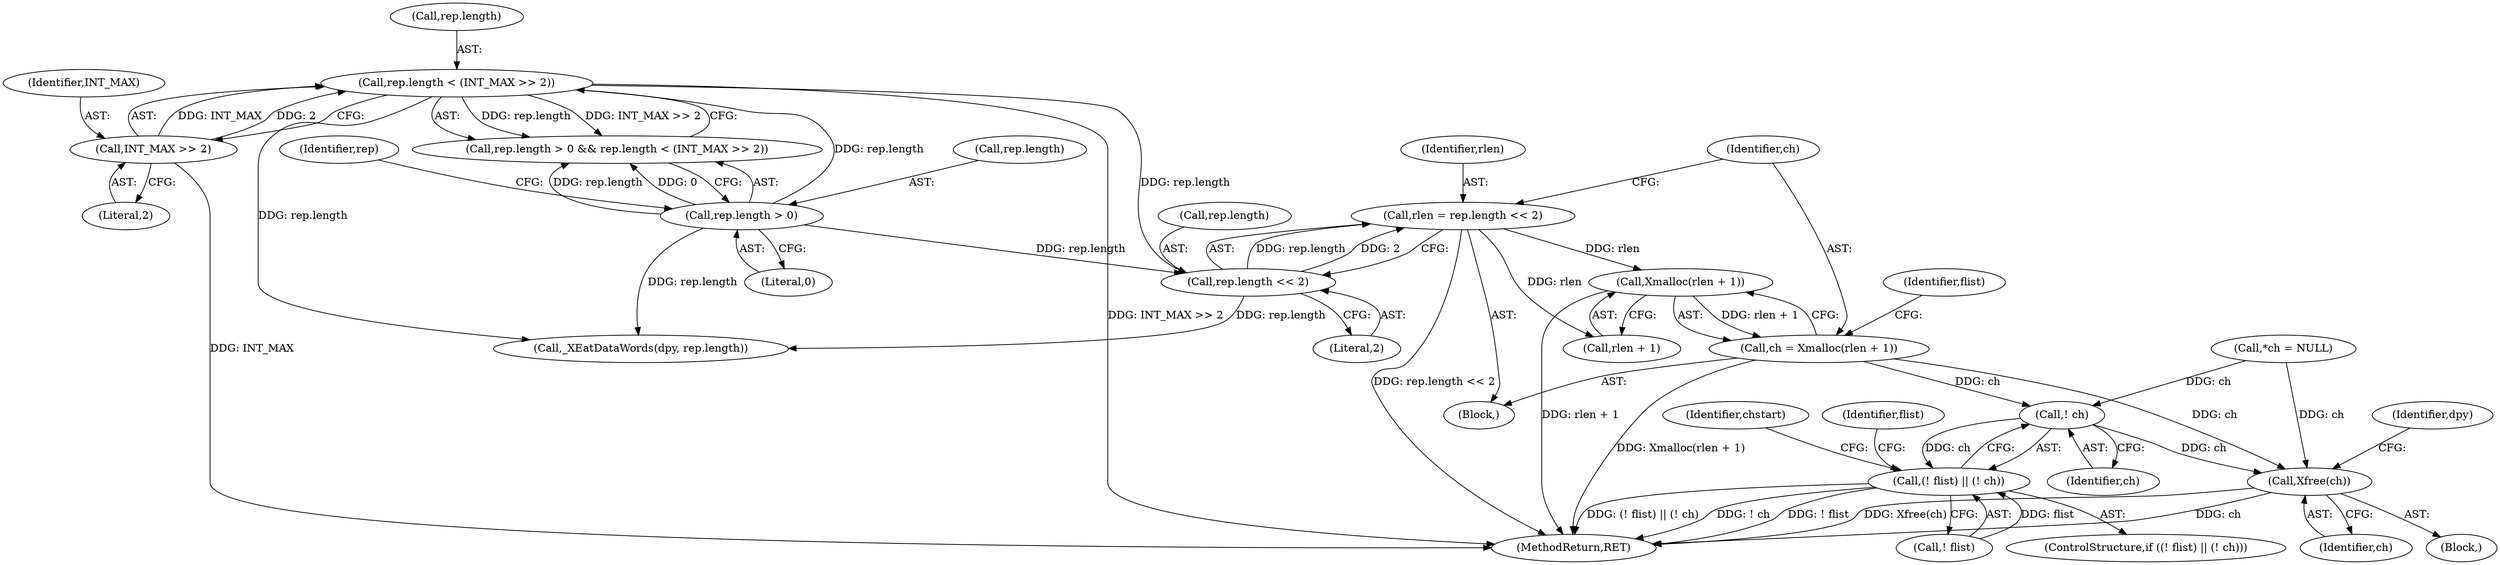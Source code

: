 digraph "0_libx11_b469da1430cdcee06e31c6251b83aede072a1ff0@API" {
"1000232" [label="(Call,Xmalloc(rlen + 1))"];
"1000223" [label="(Call,rlen = rep.length << 2)"];
"1000225" [label="(Call,rep.length << 2)"];
"1000215" [label="(Call,rep.length < (INT_MAX >> 2))"];
"1000210" [label="(Call,rep.length > 0)"];
"1000219" [label="(Call,INT_MAX >> 2)"];
"1000230" [label="(Call,ch = Xmalloc(rlen + 1))"];
"1000240" [label="(Call,! ch)"];
"1000237" [label="(Call,(! flist) || (! ch))"];
"1000245" [label="(Call,Xfree(ch))"];
"1000217" [label="(Identifier,rep)"];
"1000240" [label="(Call,! ch)"];
"1000246" [label="(Identifier,ch)"];
"1000224" [label="(Identifier,rlen)"];
"1000219" [label="(Call,INT_MAX >> 2)"];
"1000245" [label="(Call,Xfree(ch))"];
"1000225" [label="(Call,rep.length << 2)"];
"1000215" [label="(Call,rep.length < (INT_MAX >> 2))"];
"1000232" [label="(Call,Xmalloc(rlen + 1))"];
"1000266" [label="(Identifier,chstart)"];
"1000247" [label="(Call,_XEatDataWords(dpy, rep.length))"];
"1000214" [label="(Literal,0)"];
"1000211" [label="(Call,rep.length)"];
"1000216" [label="(Call,rep.length)"];
"1000209" [label="(Call,rep.length > 0 && rep.length < (INT_MAX >> 2))"];
"1000229" [label="(Literal,2)"];
"1000236" [label="(ControlStructure,if ((! flist) || (! ch)))"];
"1000242" [label="(Block,)"];
"1000210" [label="(Call,rep.length > 0)"];
"1000230" [label="(Call,ch = Xmalloc(rlen + 1))"];
"1000239" [label="(Identifier,flist)"];
"1000123" [label="(Call,*ch = NULL)"];
"1000222" [label="(Block,)"];
"1000241" [label="(Identifier,ch)"];
"1000233" [label="(Call,rlen + 1)"];
"1000220" [label="(Identifier,INT_MAX)"];
"1000238" [label="(Call,! flist)"];
"1000223" [label="(Call,rlen = rep.length << 2)"];
"1000356" [label="(MethodReturn,RET)"];
"1000221" [label="(Literal,2)"];
"1000244" [label="(Identifier,flist)"];
"1000237" [label="(Call,(! flist) || (! ch))"];
"1000226" [label="(Call,rep.length)"];
"1000231" [label="(Identifier,ch)"];
"1000248" [label="(Identifier,dpy)"];
"1000232" -> "1000230"  [label="AST: "];
"1000232" -> "1000233"  [label="CFG: "];
"1000233" -> "1000232"  [label="AST: "];
"1000230" -> "1000232"  [label="CFG: "];
"1000232" -> "1000356"  [label="DDG: rlen + 1"];
"1000232" -> "1000230"  [label="DDG: rlen + 1"];
"1000223" -> "1000232"  [label="DDG: rlen"];
"1000223" -> "1000222"  [label="AST: "];
"1000223" -> "1000225"  [label="CFG: "];
"1000224" -> "1000223"  [label="AST: "];
"1000225" -> "1000223"  [label="AST: "];
"1000231" -> "1000223"  [label="CFG: "];
"1000223" -> "1000356"  [label="DDG: rep.length << 2"];
"1000225" -> "1000223"  [label="DDG: rep.length"];
"1000225" -> "1000223"  [label="DDG: 2"];
"1000223" -> "1000233"  [label="DDG: rlen"];
"1000225" -> "1000229"  [label="CFG: "];
"1000226" -> "1000225"  [label="AST: "];
"1000229" -> "1000225"  [label="AST: "];
"1000215" -> "1000225"  [label="DDG: rep.length"];
"1000210" -> "1000225"  [label="DDG: rep.length"];
"1000225" -> "1000247"  [label="DDG: rep.length"];
"1000215" -> "1000209"  [label="AST: "];
"1000215" -> "1000219"  [label="CFG: "];
"1000216" -> "1000215"  [label="AST: "];
"1000219" -> "1000215"  [label="AST: "];
"1000209" -> "1000215"  [label="CFG: "];
"1000215" -> "1000356"  [label="DDG: INT_MAX >> 2"];
"1000215" -> "1000209"  [label="DDG: rep.length"];
"1000215" -> "1000209"  [label="DDG: INT_MAX >> 2"];
"1000210" -> "1000215"  [label="DDG: rep.length"];
"1000219" -> "1000215"  [label="DDG: INT_MAX"];
"1000219" -> "1000215"  [label="DDG: 2"];
"1000215" -> "1000247"  [label="DDG: rep.length"];
"1000210" -> "1000209"  [label="AST: "];
"1000210" -> "1000214"  [label="CFG: "];
"1000211" -> "1000210"  [label="AST: "];
"1000214" -> "1000210"  [label="AST: "];
"1000217" -> "1000210"  [label="CFG: "];
"1000209" -> "1000210"  [label="CFG: "];
"1000210" -> "1000209"  [label="DDG: rep.length"];
"1000210" -> "1000209"  [label="DDG: 0"];
"1000210" -> "1000247"  [label="DDG: rep.length"];
"1000219" -> "1000221"  [label="CFG: "];
"1000220" -> "1000219"  [label="AST: "];
"1000221" -> "1000219"  [label="AST: "];
"1000219" -> "1000356"  [label="DDG: INT_MAX"];
"1000230" -> "1000222"  [label="AST: "];
"1000231" -> "1000230"  [label="AST: "];
"1000239" -> "1000230"  [label="CFG: "];
"1000230" -> "1000356"  [label="DDG: Xmalloc(rlen + 1)"];
"1000230" -> "1000240"  [label="DDG: ch"];
"1000230" -> "1000245"  [label="DDG: ch"];
"1000240" -> "1000237"  [label="AST: "];
"1000240" -> "1000241"  [label="CFG: "];
"1000241" -> "1000240"  [label="AST: "];
"1000237" -> "1000240"  [label="CFG: "];
"1000240" -> "1000237"  [label="DDG: ch"];
"1000123" -> "1000240"  [label="DDG: ch"];
"1000240" -> "1000245"  [label="DDG: ch"];
"1000237" -> "1000236"  [label="AST: "];
"1000237" -> "1000238"  [label="CFG: "];
"1000238" -> "1000237"  [label="AST: "];
"1000244" -> "1000237"  [label="CFG: "];
"1000266" -> "1000237"  [label="CFG: "];
"1000237" -> "1000356"  [label="DDG: (! flist) || (! ch)"];
"1000237" -> "1000356"  [label="DDG: ! ch"];
"1000237" -> "1000356"  [label="DDG: ! flist"];
"1000238" -> "1000237"  [label="DDG: flist"];
"1000245" -> "1000242"  [label="AST: "];
"1000245" -> "1000246"  [label="CFG: "];
"1000246" -> "1000245"  [label="AST: "];
"1000248" -> "1000245"  [label="CFG: "];
"1000245" -> "1000356"  [label="DDG: Xfree(ch)"];
"1000245" -> "1000356"  [label="DDG: ch"];
"1000123" -> "1000245"  [label="DDG: ch"];
}
